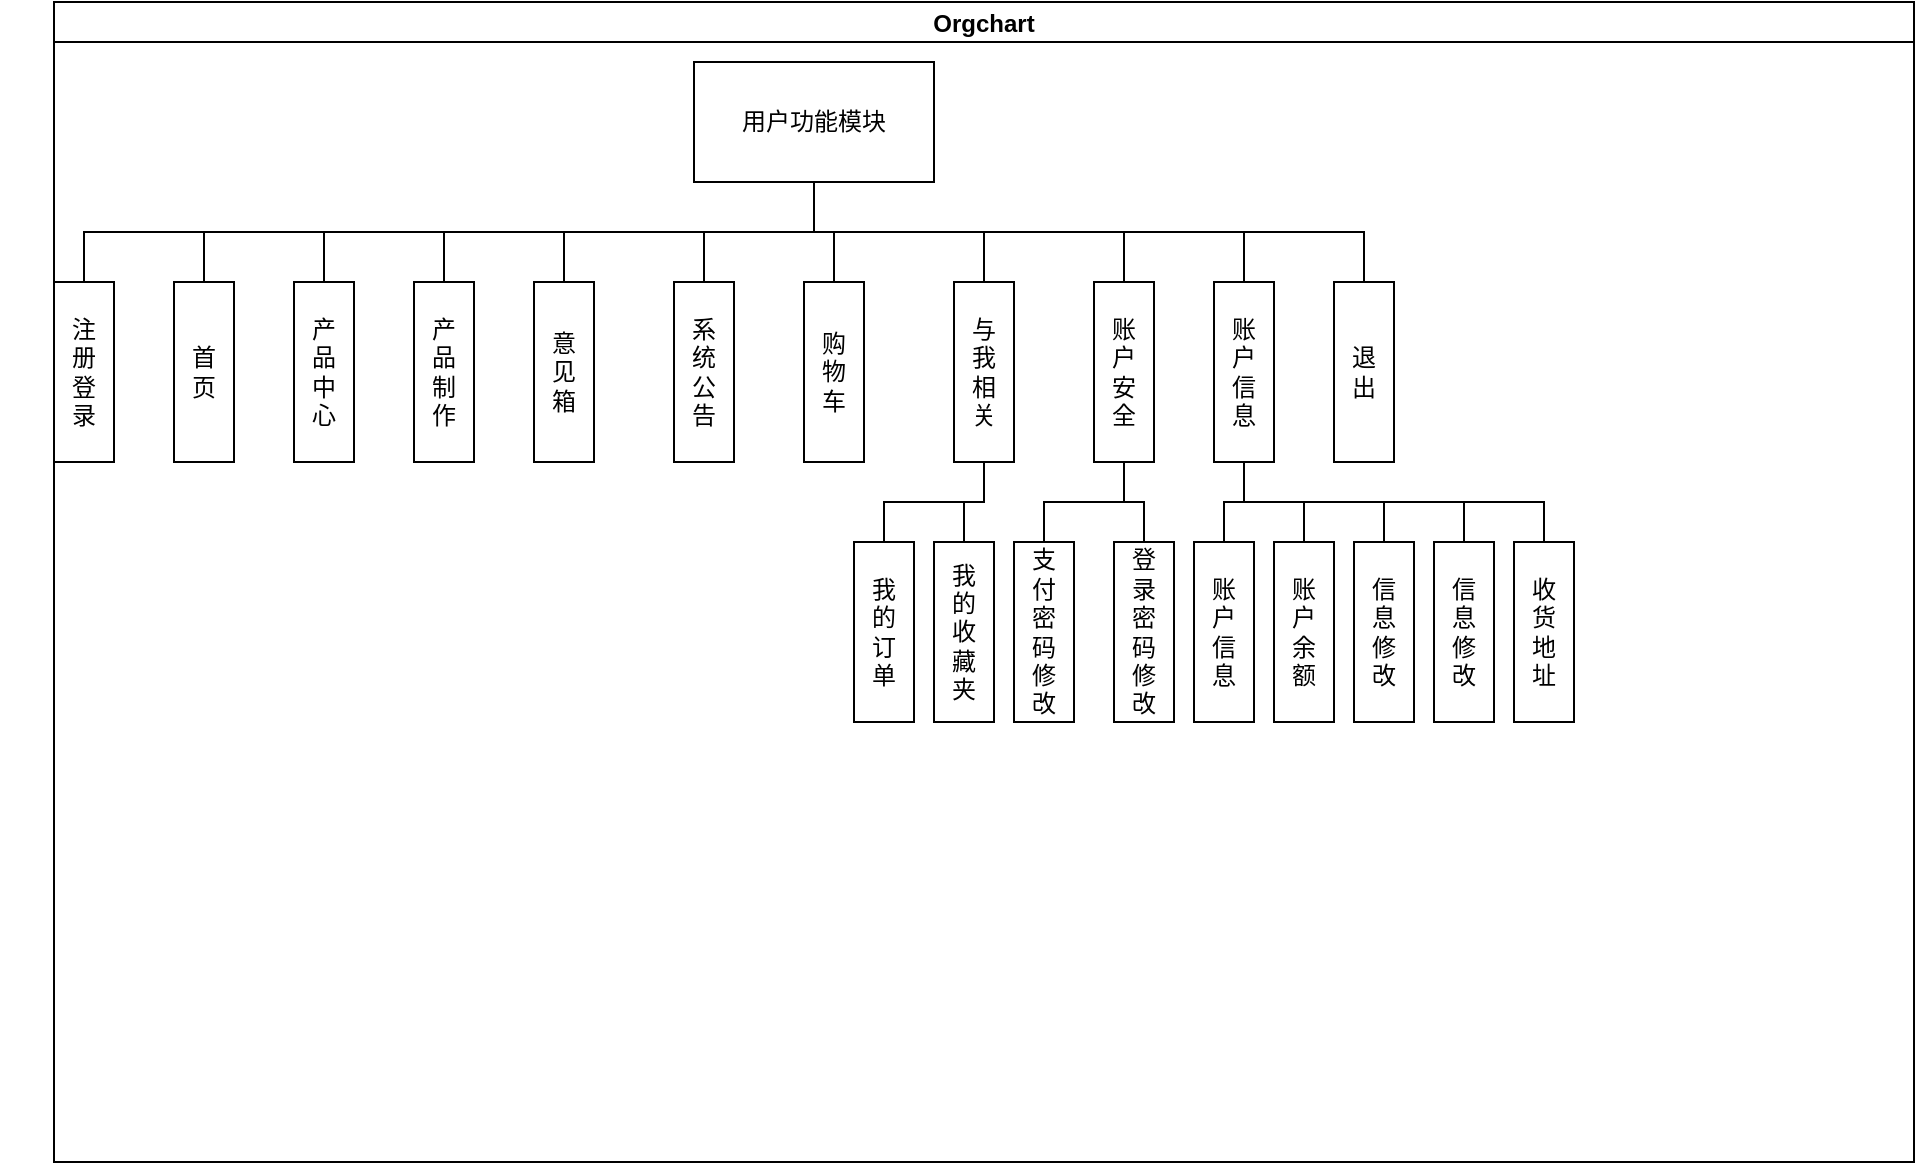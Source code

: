 <mxfile version="17.4.6" type="github"><diagram id="lKvVmat3P1DBOVGGgUVo" name="Page-1"><mxGraphModel dx="1038" dy="1660" grid="1" gridSize="10" guides="1" tooltips="1" connect="1" arrows="1" fold="1" page="1" pageScale="1" pageWidth="827" pageHeight="1169" math="0" shadow="0"><root><mxCell id="0"/><mxCell id="1" parent="0"/><mxCell id="-EKRYIy2UMd1qRUs1y4O-7" style="edgeStyle=none;rounded=1;orthogonalLoop=1;jettySize=auto;html=1;fontSize=13;startArrow=none;startFill=0;endArrow=diamondThin;endFill=1;strokeColor=none;strokeWidth=7;" parent="1" edge="1" target="uvIQG_34vr5-d2SeCR7y-1"><mxGeometry relative="1" as="geometry"><mxPoint x="400" y="180" as="targetPoint"/><mxPoint x="419.143" y="100" as="sourcePoint"/></mxGeometry></mxCell><mxCell id="-EKRYIy2UMd1qRUs1y4O-8" style="edgeStyle=none;rounded=1;orthogonalLoop=1;jettySize=auto;html=1;fontSize=13;startArrow=none;startFill=0;endArrow=diamondThin;endFill=1;strokeColor=none;strokeWidth=7;" parent="1" edge="1"><mxGeometry relative="1" as="geometry"><mxPoint x="230" y="250" as="targetPoint"/><mxPoint x="383.333" y="100" as="sourcePoint"/></mxGeometry></mxCell><mxCell id="uvIQG_34vr5-d2SeCR7y-1" value="Orgchart" style="swimlane;startSize=20;horizontal=1;containerType=tree;newEdgeStyle={&quot;edgeStyle&quot;:&quot;elbowEdgeStyle&quot;,&quot;startArrow&quot;:&quot;none&quot;,&quot;endArrow&quot;:&quot;none&quot;};" vertex="1" parent="1"><mxGeometry x="250" y="-80" width="930" height="580" as="geometry"/></mxCell><mxCell id="uvIQG_34vr5-d2SeCR7y-2" value="" style="edgeStyle=elbowEdgeStyle;elbow=vertical;startArrow=none;endArrow=none;rounded=0;" edge="1" parent="uvIQG_34vr5-d2SeCR7y-1" source="uvIQG_34vr5-d2SeCR7y-4" target="uvIQG_34vr5-d2SeCR7y-5"><mxGeometry relative="1" as="geometry"/></mxCell><UserObject label="用户功能模块" treeRoot="1" id="uvIQG_34vr5-d2SeCR7y-4"><mxCell style="whiteSpace=wrap;html=1;align=center;treeFolding=1;treeMoving=1;newEdgeStyle={&quot;edgeStyle&quot;:&quot;elbowEdgeStyle&quot;,&quot;startArrow&quot;:&quot;none&quot;,&quot;endArrow&quot;:&quot;none&quot;};" vertex="1" parent="uvIQG_34vr5-d2SeCR7y-1"><mxGeometry x="320" y="30" width="120" height="60" as="geometry"/></mxCell></UserObject><mxCell id="uvIQG_34vr5-d2SeCR7y-5" value="注&lt;br&gt;册&lt;br&gt;登&lt;br&gt;录" style="whiteSpace=wrap;html=1;align=center;verticalAlign=middle;treeFolding=1;treeMoving=1;newEdgeStyle={&quot;edgeStyle&quot;:&quot;elbowEdgeStyle&quot;,&quot;startArrow&quot;:&quot;none&quot;,&quot;endArrow&quot;:&quot;none&quot;};" vertex="1" parent="uvIQG_34vr5-d2SeCR7y-1"><mxGeometry y="140" width="30" height="90" as="geometry"/></mxCell><mxCell id="uvIQG_34vr5-d2SeCR7y-19" value="" style="edgeStyle=elbowEdgeStyle;elbow=vertical;startArrow=none;endArrow=none;rounded=0;" edge="1" target="uvIQG_34vr5-d2SeCR7y-20" source="uvIQG_34vr5-d2SeCR7y-4" parent="uvIQG_34vr5-d2SeCR7y-1"><mxGeometry relative="1" as="geometry"><mxPoint x="390" y="120" as="sourcePoint"/></mxGeometry></mxCell><mxCell id="uvIQG_34vr5-d2SeCR7y-20" value="首&lt;br&gt;页" style="whiteSpace=wrap;html=1;align=center;verticalAlign=middle;treeFolding=1;treeMoving=1;newEdgeStyle={&quot;edgeStyle&quot;:&quot;elbowEdgeStyle&quot;,&quot;startArrow&quot;:&quot;none&quot;,&quot;endArrow&quot;:&quot;none&quot;};" vertex="1" parent="uvIQG_34vr5-d2SeCR7y-1"><mxGeometry x="60" y="140" width="30" height="90" as="geometry"/></mxCell><mxCell id="uvIQG_34vr5-d2SeCR7y-21" value="" style="edgeStyle=elbowEdgeStyle;elbow=vertical;startArrow=none;endArrow=none;rounded=0;" edge="1" target="uvIQG_34vr5-d2SeCR7y-22" source="uvIQG_34vr5-d2SeCR7y-4" parent="uvIQG_34vr5-d2SeCR7y-1"><mxGeometry relative="1" as="geometry"><mxPoint x="390" y="120" as="sourcePoint"/></mxGeometry></mxCell><mxCell id="uvIQG_34vr5-d2SeCR7y-22" value="产&lt;br&gt;品&lt;br&gt;中&lt;br&gt;心" style="whiteSpace=wrap;html=1;align=center;verticalAlign=middle;treeFolding=1;treeMoving=1;newEdgeStyle={&quot;edgeStyle&quot;:&quot;elbowEdgeStyle&quot;,&quot;startArrow&quot;:&quot;none&quot;,&quot;endArrow&quot;:&quot;none&quot;};" vertex="1" parent="uvIQG_34vr5-d2SeCR7y-1"><mxGeometry x="120" y="140" width="30" height="90" as="geometry"/></mxCell><mxCell id="uvIQG_34vr5-d2SeCR7y-23" value="" style="edgeStyle=elbowEdgeStyle;elbow=vertical;startArrow=none;endArrow=none;rounded=0;" edge="1" target="uvIQG_34vr5-d2SeCR7y-24" source="uvIQG_34vr5-d2SeCR7y-4" parent="uvIQG_34vr5-d2SeCR7y-1"><mxGeometry relative="1" as="geometry"><mxPoint x="390" y="120" as="sourcePoint"/></mxGeometry></mxCell><mxCell id="uvIQG_34vr5-d2SeCR7y-24" value="产&lt;br&gt;品&lt;br&gt;制&lt;br&gt;作" style="whiteSpace=wrap;html=1;align=center;verticalAlign=middle;treeFolding=1;treeMoving=1;newEdgeStyle={&quot;edgeStyle&quot;:&quot;elbowEdgeStyle&quot;,&quot;startArrow&quot;:&quot;none&quot;,&quot;endArrow&quot;:&quot;none&quot;};" vertex="1" parent="uvIQG_34vr5-d2SeCR7y-1"><mxGeometry x="180" y="140" width="30" height="90" as="geometry"/></mxCell><mxCell id="uvIQG_34vr5-d2SeCR7y-25" value="" style="edgeStyle=elbowEdgeStyle;elbow=vertical;startArrow=none;endArrow=none;rounded=0;" edge="1" target="uvIQG_34vr5-d2SeCR7y-26" source="uvIQG_34vr5-d2SeCR7y-4" parent="uvIQG_34vr5-d2SeCR7y-1"><mxGeometry relative="1" as="geometry"><mxPoint x="390" y="120" as="sourcePoint"/></mxGeometry></mxCell><mxCell id="uvIQG_34vr5-d2SeCR7y-26" value="意&lt;br&gt;见&lt;br&gt;箱" style="whiteSpace=wrap;html=1;align=center;verticalAlign=middle;treeFolding=1;treeMoving=1;newEdgeStyle={&quot;edgeStyle&quot;:&quot;elbowEdgeStyle&quot;,&quot;startArrow&quot;:&quot;none&quot;,&quot;endArrow&quot;:&quot;none&quot;};" vertex="1" parent="uvIQG_34vr5-d2SeCR7y-1"><mxGeometry x="240" y="140" width="30" height="90" as="geometry"/></mxCell><mxCell id="uvIQG_34vr5-d2SeCR7y-27" value="" style="edgeStyle=elbowEdgeStyle;elbow=vertical;startArrow=none;endArrow=none;rounded=0;" edge="1" target="uvIQG_34vr5-d2SeCR7y-28" source="uvIQG_34vr5-d2SeCR7y-4" parent="uvIQG_34vr5-d2SeCR7y-1"><mxGeometry relative="1" as="geometry"><mxPoint x="390" y="120" as="sourcePoint"/></mxGeometry></mxCell><mxCell id="uvIQG_34vr5-d2SeCR7y-28" value="系&lt;br&gt;统&lt;br&gt;公&lt;br&gt;告" style="whiteSpace=wrap;html=1;align=center;verticalAlign=middle;treeFolding=1;treeMoving=1;newEdgeStyle={&quot;edgeStyle&quot;:&quot;elbowEdgeStyle&quot;,&quot;startArrow&quot;:&quot;none&quot;,&quot;endArrow&quot;:&quot;none&quot;};" vertex="1" parent="uvIQG_34vr5-d2SeCR7y-1"><mxGeometry x="310" y="140" width="30" height="90" as="geometry"/></mxCell><mxCell id="uvIQG_34vr5-d2SeCR7y-29" value="" style="edgeStyle=elbowEdgeStyle;elbow=vertical;startArrow=none;endArrow=none;rounded=0;" edge="1" target="uvIQG_34vr5-d2SeCR7y-30" source="uvIQG_34vr5-d2SeCR7y-4" parent="uvIQG_34vr5-d2SeCR7y-1"><mxGeometry relative="1" as="geometry"><mxPoint x="390" y="120" as="sourcePoint"/></mxGeometry></mxCell><mxCell id="uvIQG_34vr5-d2SeCR7y-30" value="购&lt;br&gt;物&lt;br&gt;车" style="whiteSpace=wrap;html=1;align=center;verticalAlign=middle;treeFolding=1;treeMoving=1;newEdgeStyle={&quot;edgeStyle&quot;:&quot;elbowEdgeStyle&quot;,&quot;startArrow&quot;:&quot;none&quot;,&quot;endArrow&quot;:&quot;none&quot;};" vertex="1" parent="uvIQG_34vr5-d2SeCR7y-1"><mxGeometry x="375" y="140" width="30" height="90" as="geometry"/></mxCell><mxCell id="uvIQG_34vr5-d2SeCR7y-31" value="" style="edgeStyle=elbowEdgeStyle;elbow=vertical;startArrow=none;endArrow=none;rounded=0;" edge="1" target="uvIQG_34vr5-d2SeCR7y-32" source="uvIQG_34vr5-d2SeCR7y-4" parent="uvIQG_34vr5-d2SeCR7y-1"><mxGeometry relative="1" as="geometry"><mxPoint x="390" y="120" as="sourcePoint"/></mxGeometry></mxCell><mxCell id="uvIQG_34vr5-d2SeCR7y-32" value="与&lt;br&gt;我&lt;br&gt;相&lt;br&gt;关" style="whiteSpace=wrap;html=1;align=center;verticalAlign=middle;treeFolding=1;treeMoving=1;newEdgeStyle={&quot;edgeStyle&quot;:&quot;elbowEdgeStyle&quot;,&quot;startArrow&quot;:&quot;none&quot;,&quot;endArrow&quot;:&quot;none&quot;};" vertex="1" parent="uvIQG_34vr5-d2SeCR7y-1"><mxGeometry x="450" y="140" width="30" height="90" as="geometry"/></mxCell><mxCell id="uvIQG_34vr5-d2SeCR7y-33" value="" style="edgeStyle=elbowEdgeStyle;elbow=vertical;startArrow=none;endArrow=none;rounded=0;" edge="1" target="uvIQG_34vr5-d2SeCR7y-34" source="uvIQG_34vr5-d2SeCR7y-4" parent="uvIQG_34vr5-d2SeCR7y-1"><mxGeometry relative="1" as="geometry"><mxPoint x="390" y="120" as="sourcePoint"/></mxGeometry></mxCell><mxCell id="uvIQG_34vr5-d2SeCR7y-34" value="账&lt;br&gt;户&lt;br&gt;安&lt;br&gt;全" style="whiteSpace=wrap;html=1;align=center;verticalAlign=middle;treeFolding=1;treeMoving=1;newEdgeStyle={&quot;edgeStyle&quot;:&quot;elbowEdgeStyle&quot;,&quot;startArrow&quot;:&quot;none&quot;,&quot;endArrow&quot;:&quot;none&quot;};" vertex="1" parent="uvIQG_34vr5-d2SeCR7y-1"><mxGeometry x="520" y="140" width="30" height="90" as="geometry"/></mxCell><mxCell id="uvIQG_34vr5-d2SeCR7y-35" value="" style="edgeStyle=elbowEdgeStyle;elbow=vertical;startArrow=none;endArrow=none;rounded=0;" edge="1" target="uvIQG_34vr5-d2SeCR7y-36" source="uvIQG_34vr5-d2SeCR7y-4" parent="uvIQG_34vr5-d2SeCR7y-1"><mxGeometry relative="1" as="geometry"><mxPoint x="390" y="120" as="sourcePoint"/></mxGeometry></mxCell><mxCell id="uvIQG_34vr5-d2SeCR7y-36" value="账&lt;br&gt;户&lt;br&gt;信&lt;br&gt;息" style="whiteSpace=wrap;html=1;align=center;verticalAlign=middle;treeFolding=1;treeMoving=1;newEdgeStyle={&quot;edgeStyle&quot;:&quot;elbowEdgeStyle&quot;,&quot;startArrow&quot;:&quot;none&quot;,&quot;endArrow&quot;:&quot;none&quot;};" vertex="1" parent="uvIQG_34vr5-d2SeCR7y-1"><mxGeometry x="580" y="140" width="30" height="90" as="geometry"/></mxCell><mxCell id="uvIQG_34vr5-d2SeCR7y-37" value="" style="edgeStyle=elbowEdgeStyle;elbow=vertical;startArrow=none;endArrow=none;rounded=0;" edge="1" target="uvIQG_34vr5-d2SeCR7y-38" source="uvIQG_34vr5-d2SeCR7y-4" parent="uvIQG_34vr5-d2SeCR7y-1"><mxGeometry relative="1" as="geometry"><mxPoint x="390" y="120" as="sourcePoint"/></mxGeometry></mxCell><mxCell id="uvIQG_34vr5-d2SeCR7y-38" value="退&lt;br&gt;出" style="whiteSpace=wrap;html=1;align=center;verticalAlign=middle;treeFolding=1;treeMoving=1;newEdgeStyle={&quot;edgeStyle&quot;:&quot;elbowEdgeStyle&quot;,&quot;startArrow&quot;:&quot;none&quot;,&quot;endArrow&quot;:&quot;none&quot;};" vertex="1" parent="uvIQG_34vr5-d2SeCR7y-1"><mxGeometry x="640" y="140" width="30" height="90" as="geometry"/></mxCell><mxCell id="uvIQG_34vr5-d2SeCR7y-46" value="" style="edgeStyle=elbowEdgeStyle;elbow=vertical;startArrow=none;endArrow=none;rounded=0;" edge="1" target="uvIQG_34vr5-d2SeCR7y-47" source="uvIQG_34vr5-d2SeCR7y-32" parent="uvIQG_34vr5-d2SeCR7y-1"><mxGeometry relative="1" as="geometry"><mxPoint x="380" y="100" as="sourcePoint"/></mxGeometry></mxCell><mxCell id="uvIQG_34vr5-d2SeCR7y-47" value="我&lt;br&gt;的&lt;br&gt;订&lt;br&gt;单" style="whiteSpace=wrap;html=1;align=center;verticalAlign=middle;treeFolding=1;treeMoving=1;newEdgeStyle={&quot;edgeStyle&quot;:&quot;elbowEdgeStyle&quot;,&quot;startArrow&quot;:&quot;none&quot;,&quot;endArrow&quot;:&quot;none&quot;};" vertex="1" parent="uvIQG_34vr5-d2SeCR7y-1"><mxGeometry x="400" y="270" width="30" height="90" as="geometry"/></mxCell><mxCell id="uvIQG_34vr5-d2SeCR7y-48" value="" style="edgeStyle=elbowEdgeStyle;elbow=vertical;startArrow=none;endArrow=none;rounded=0;" edge="1" target="uvIQG_34vr5-d2SeCR7y-49" source="uvIQG_34vr5-d2SeCR7y-32" parent="uvIQG_34vr5-d2SeCR7y-1"><mxGeometry relative="1" as="geometry"><mxPoint x="380" y="230" as="sourcePoint"/></mxGeometry></mxCell><mxCell id="uvIQG_34vr5-d2SeCR7y-49" value="我&lt;br&gt;的&lt;br&gt;收&lt;br&gt;藏&lt;br&gt;夹" style="whiteSpace=wrap;html=1;align=center;verticalAlign=middle;treeFolding=1;treeMoving=1;newEdgeStyle={&quot;edgeStyle&quot;:&quot;elbowEdgeStyle&quot;,&quot;startArrow&quot;:&quot;none&quot;,&quot;endArrow&quot;:&quot;none&quot;};" vertex="1" parent="uvIQG_34vr5-d2SeCR7y-1"><mxGeometry x="440" y="270" width="30" height="90" as="geometry"/></mxCell><mxCell id="uvIQG_34vr5-d2SeCR7y-50" value="" style="edgeStyle=elbowEdgeStyle;elbow=vertical;startArrow=none;endArrow=none;rounded=0;" edge="1" target="uvIQG_34vr5-d2SeCR7y-51" source="uvIQG_34vr5-d2SeCR7y-34" parent="uvIQG_34vr5-d2SeCR7y-1"><mxGeometry relative="1" as="geometry"><mxPoint x="380" y="100" as="sourcePoint"/></mxGeometry></mxCell><mxCell id="uvIQG_34vr5-d2SeCR7y-51" value="支&lt;br&gt;付&lt;br&gt;密&lt;br&gt;码&lt;br&gt;修&lt;br&gt;改" style="whiteSpace=wrap;html=1;align=center;verticalAlign=middle;treeFolding=1;treeMoving=1;newEdgeStyle={&quot;edgeStyle&quot;:&quot;elbowEdgeStyle&quot;,&quot;startArrow&quot;:&quot;none&quot;,&quot;endArrow&quot;:&quot;none&quot;};" vertex="1" parent="uvIQG_34vr5-d2SeCR7y-1"><mxGeometry x="480" y="270" width="30" height="90" as="geometry"/></mxCell><mxCell id="uvIQG_34vr5-d2SeCR7y-52" value="" style="edgeStyle=elbowEdgeStyle;elbow=vertical;startArrow=none;endArrow=none;rounded=0;" edge="1" target="uvIQG_34vr5-d2SeCR7y-53" source="uvIQG_34vr5-d2SeCR7y-34" parent="uvIQG_34vr5-d2SeCR7y-1"><mxGeometry relative="1" as="geometry"><mxPoint x="455" y="230" as="sourcePoint"/></mxGeometry></mxCell><mxCell id="uvIQG_34vr5-d2SeCR7y-53" value="登&lt;br&gt;录&lt;br&gt;密&lt;br&gt;码&lt;br&gt;修&lt;br&gt;改" style="whiteSpace=wrap;html=1;align=center;verticalAlign=middle;treeFolding=1;treeMoving=1;newEdgeStyle={&quot;edgeStyle&quot;:&quot;elbowEdgeStyle&quot;,&quot;startArrow&quot;:&quot;none&quot;,&quot;endArrow&quot;:&quot;none&quot;};" vertex="1" parent="uvIQG_34vr5-d2SeCR7y-1"><mxGeometry x="530" y="270" width="30" height="90" as="geometry"/></mxCell><mxCell id="uvIQG_34vr5-d2SeCR7y-55" value="" style="edgeStyle=elbowEdgeStyle;elbow=vertical;startArrow=none;endArrow=none;rounded=0;" edge="1" target="uvIQG_34vr5-d2SeCR7y-56" source="uvIQG_34vr5-d2SeCR7y-36" parent="uvIQG_34vr5-d2SeCR7y-1"><mxGeometry relative="1" as="geometry"><mxPoint x="380" y="100" as="sourcePoint"/></mxGeometry></mxCell><mxCell id="uvIQG_34vr5-d2SeCR7y-56" value="账&lt;br&gt;户&lt;br&gt;信&lt;br&gt;息" style="whiteSpace=wrap;html=1;align=center;verticalAlign=middle;treeFolding=1;treeMoving=1;newEdgeStyle={&quot;edgeStyle&quot;:&quot;elbowEdgeStyle&quot;,&quot;startArrow&quot;:&quot;none&quot;,&quot;endArrow&quot;:&quot;none&quot;};" vertex="1" parent="uvIQG_34vr5-d2SeCR7y-1"><mxGeometry x="570" y="270" width="30" height="90" as="geometry"/></mxCell><mxCell id="uvIQG_34vr5-d2SeCR7y-57" value="" style="edgeStyle=elbowEdgeStyle;elbow=vertical;startArrow=none;endArrow=none;rounded=0;" edge="1" target="uvIQG_34vr5-d2SeCR7y-58" source="uvIQG_34vr5-d2SeCR7y-36" parent="uvIQG_34vr5-d2SeCR7y-1"><mxGeometry relative="1" as="geometry"><mxPoint x="525" y="230" as="sourcePoint"/></mxGeometry></mxCell><mxCell id="uvIQG_34vr5-d2SeCR7y-58" value="账&lt;br&gt;户&lt;br&gt;余&lt;br&gt;额" style="whiteSpace=wrap;html=1;align=center;verticalAlign=middle;treeFolding=1;treeMoving=1;newEdgeStyle={&quot;edgeStyle&quot;:&quot;elbowEdgeStyle&quot;,&quot;startArrow&quot;:&quot;none&quot;,&quot;endArrow&quot;:&quot;none&quot;};" vertex="1" parent="uvIQG_34vr5-d2SeCR7y-1"><mxGeometry x="610" y="270" width="30" height="90" as="geometry"/></mxCell><mxCell id="uvIQG_34vr5-d2SeCR7y-59" value="" style="edgeStyle=elbowEdgeStyle;elbow=vertical;startArrow=none;endArrow=none;rounded=0;" edge="1" target="uvIQG_34vr5-d2SeCR7y-60" source="uvIQG_34vr5-d2SeCR7y-36" parent="uvIQG_34vr5-d2SeCR7y-1"><mxGeometry relative="1" as="geometry"><mxPoint x="525" y="230" as="sourcePoint"/></mxGeometry></mxCell><mxCell id="uvIQG_34vr5-d2SeCR7y-60" value="信&lt;br&gt;息&lt;br&gt;修&lt;br&gt;改" style="whiteSpace=wrap;html=1;align=center;verticalAlign=middle;treeFolding=1;treeMoving=1;newEdgeStyle={&quot;edgeStyle&quot;:&quot;elbowEdgeStyle&quot;,&quot;startArrow&quot;:&quot;none&quot;,&quot;endArrow&quot;:&quot;none&quot;};" vertex="1" parent="uvIQG_34vr5-d2SeCR7y-1"><mxGeometry x="690" y="270" width="30" height="90" as="geometry"/></mxCell><mxCell id="uvIQG_34vr5-d2SeCR7y-61" value="" style="edgeStyle=elbowEdgeStyle;elbow=vertical;startArrow=none;endArrow=none;rounded=0;" edge="1" target="uvIQG_34vr5-d2SeCR7y-62" source="uvIQG_34vr5-d2SeCR7y-36" parent="uvIQG_34vr5-d2SeCR7y-1"><mxGeometry relative="1" as="geometry"><mxPoint x="525" y="230" as="sourcePoint"/></mxGeometry></mxCell><mxCell id="uvIQG_34vr5-d2SeCR7y-62" value="收&lt;br&gt;货&lt;br&gt;地&lt;br&gt;址" style="whiteSpace=wrap;html=1;align=center;verticalAlign=middle;treeFolding=1;treeMoving=1;newEdgeStyle={&quot;edgeStyle&quot;:&quot;elbowEdgeStyle&quot;,&quot;startArrow&quot;:&quot;none&quot;,&quot;endArrow&quot;:&quot;none&quot;};" vertex="1" parent="uvIQG_34vr5-d2SeCR7y-1"><mxGeometry x="730" y="270" width="30" height="90" as="geometry"/></mxCell><mxCell id="uvIQG_34vr5-d2SeCR7y-63" value="" style="edgeStyle=elbowEdgeStyle;elbow=vertical;startArrow=none;endArrow=none;rounded=0;" edge="1" target="uvIQG_34vr5-d2SeCR7y-64" source="uvIQG_34vr5-d2SeCR7y-36" parent="uvIQG_34vr5-d2SeCR7y-1"><mxGeometry relative="1" as="geometry"><mxPoint x="685" y="230" as="sourcePoint"/></mxGeometry></mxCell><mxCell id="uvIQG_34vr5-d2SeCR7y-64" value="信&lt;br&gt;息&lt;br&gt;修&lt;br&gt;改" style="whiteSpace=wrap;html=1;align=center;verticalAlign=middle;treeFolding=1;treeMoving=1;newEdgeStyle={&quot;edgeStyle&quot;:&quot;elbowEdgeStyle&quot;,&quot;startArrow&quot;:&quot;none&quot;,&quot;endArrow&quot;:&quot;none&quot;};" vertex="1" parent="uvIQG_34vr5-d2SeCR7y-1"><mxGeometry x="650" y="270" width="30" height="90" as="geometry"/></mxCell></root></mxGraphModel></diagram></mxfile>